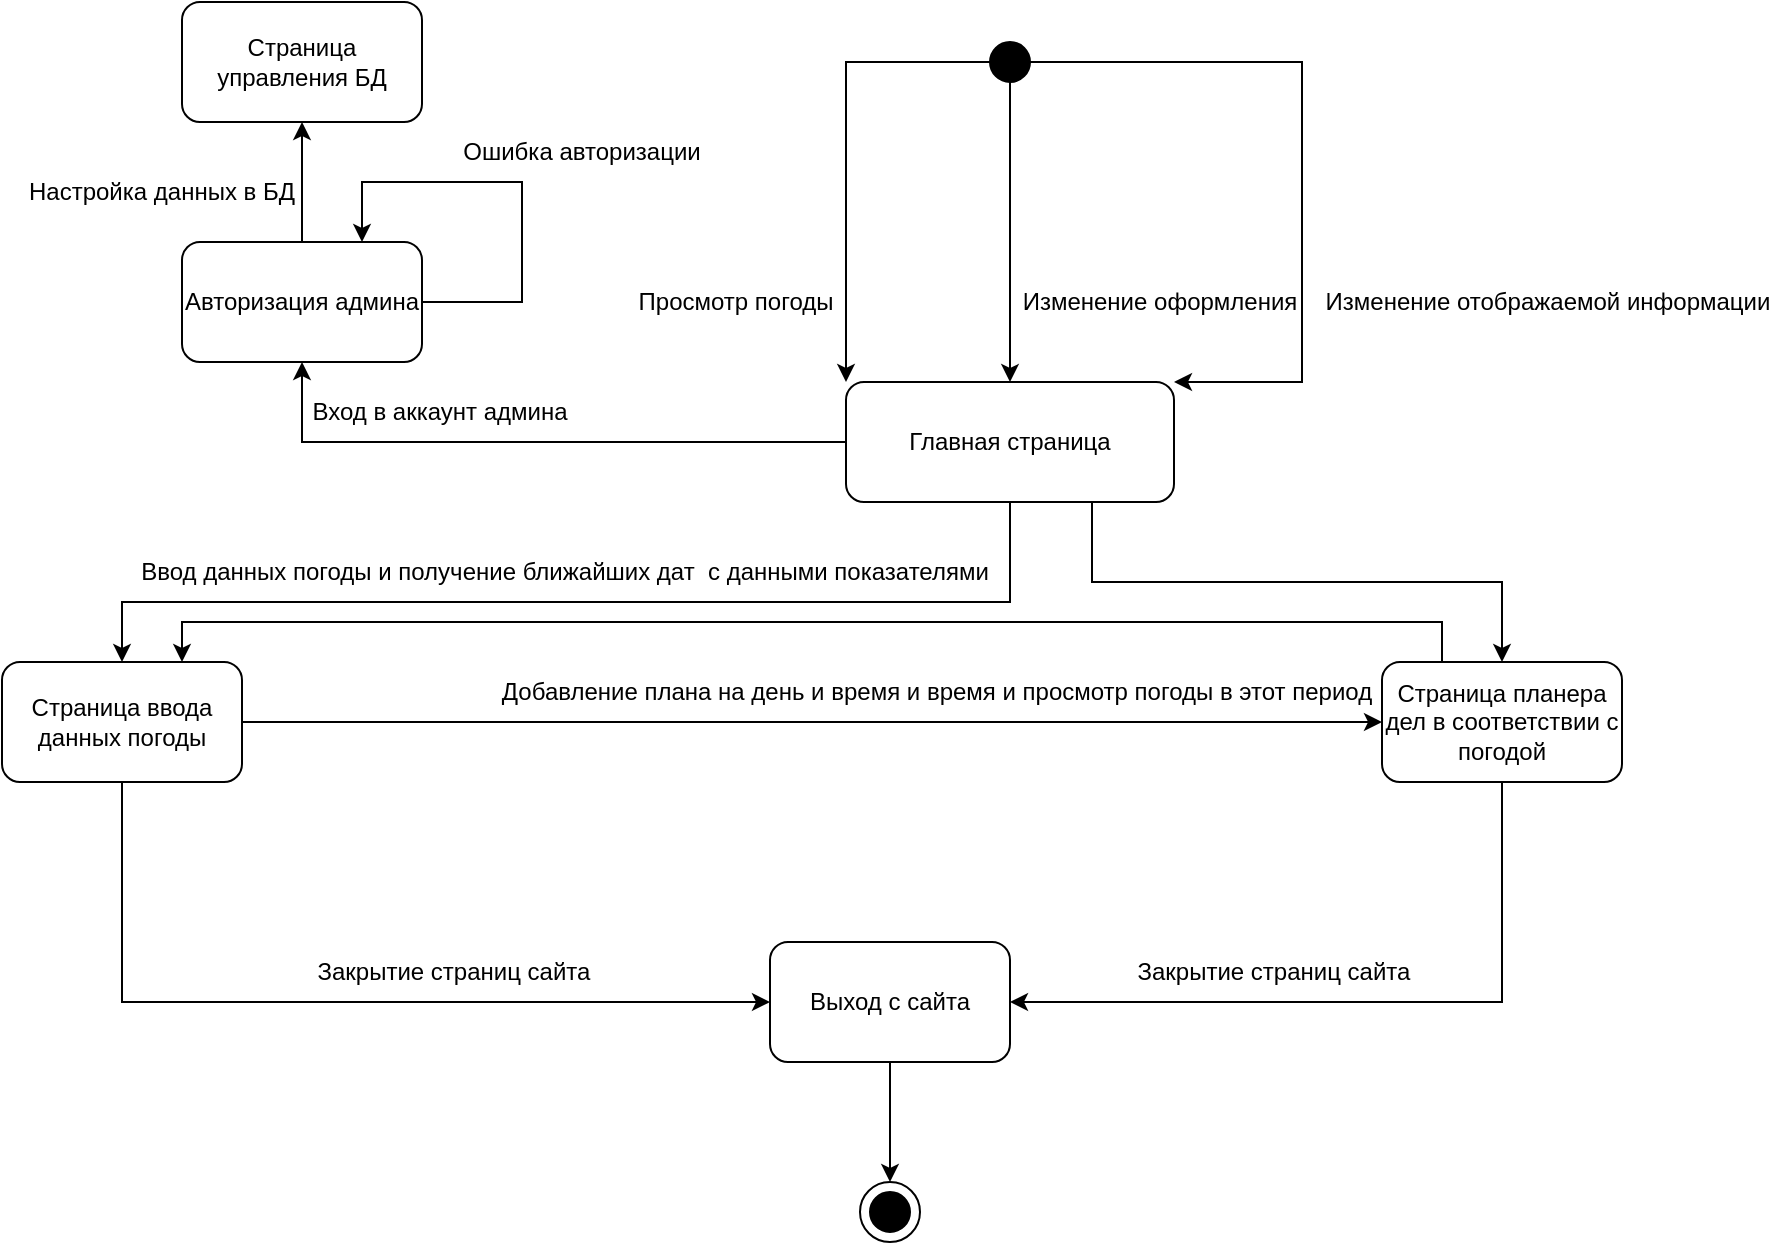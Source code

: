 <mxfile version="21.0.6" type="device"><diagram name="Страница 1" id="Xyx-Na3XWkx9SHhho6tf"><mxGraphModel dx="1195" dy="663" grid="0" gridSize="10" guides="1" tooltips="1" connect="1" arrows="1" fold="1" page="1" pageScale="1" pageWidth="1169" pageHeight="827" math="0" shadow="0"><root><mxCell id="0"/><mxCell id="1" parent="0"/><mxCell id="xjZnsJ1P8GICfFJoYYqm-30" style="edgeStyle=orthogonalEdgeStyle;rounded=0;orthogonalLoop=1;jettySize=auto;html=1;exitX=0.75;exitY=1;exitDx=0;exitDy=0;entryX=0.5;entryY=0;entryDx=0;entryDy=0;" edge="1" parent="1" source="xjZnsJ1P8GICfFJoYYqm-1" target="xjZnsJ1P8GICfFJoYYqm-3"><mxGeometry relative="1" as="geometry"/></mxCell><mxCell id="xjZnsJ1P8GICfFJoYYqm-1" value="Главная страница" style="rounded=1;whiteSpace=wrap;html=1;" vertex="1" parent="1"><mxGeometry x="542" y="260" width="164" height="60" as="geometry"/></mxCell><mxCell id="xjZnsJ1P8GICfFJoYYqm-31" style="edgeStyle=orthogonalEdgeStyle;rounded=0;orthogonalLoop=1;jettySize=auto;html=1;exitX=1;exitY=0.5;exitDx=0;exitDy=0;entryX=0;entryY=0.5;entryDx=0;entryDy=0;" edge="1" parent="1" source="xjZnsJ1P8GICfFJoYYqm-2" target="xjZnsJ1P8GICfFJoYYqm-3"><mxGeometry relative="1" as="geometry"/></mxCell><mxCell id="xjZnsJ1P8GICfFJoYYqm-34" style="edgeStyle=orthogonalEdgeStyle;rounded=0;orthogonalLoop=1;jettySize=auto;html=1;exitX=0.5;exitY=1;exitDx=0;exitDy=0;entryX=0;entryY=0.5;entryDx=0;entryDy=0;" edge="1" parent="1" source="xjZnsJ1P8GICfFJoYYqm-2" target="xjZnsJ1P8GICfFJoYYqm-6"><mxGeometry relative="1" as="geometry"/></mxCell><mxCell id="xjZnsJ1P8GICfFJoYYqm-2" value="Страница ввода данных погоды" style="rounded=1;whiteSpace=wrap;html=1;" vertex="1" parent="1"><mxGeometry x="120" y="400" width="120" height="60" as="geometry"/></mxCell><mxCell id="xjZnsJ1P8GICfFJoYYqm-29" style="edgeStyle=orthogonalEdgeStyle;rounded=0;orthogonalLoop=1;jettySize=auto;html=1;exitX=0.25;exitY=0;exitDx=0;exitDy=0;entryX=0.75;entryY=0;entryDx=0;entryDy=0;" edge="1" parent="1" source="xjZnsJ1P8GICfFJoYYqm-3" target="xjZnsJ1P8GICfFJoYYqm-2"><mxGeometry relative="1" as="geometry"/></mxCell><mxCell id="xjZnsJ1P8GICfFJoYYqm-35" style="edgeStyle=orthogonalEdgeStyle;rounded=0;orthogonalLoop=1;jettySize=auto;html=1;exitX=0.5;exitY=1;exitDx=0;exitDy=0;entryX=1;entryY=0.5;entryDx=0;entryDy=0;" edge="1" parent="1" source="xjZnsJ1P8GICfFJoYYqm-3" target="xjZnsJ1P8GICfFJoYYqm-6"><mxGeometry relative="1" as="geometry"/></mxCell><mxCell id="xjZnsJ1P8GICfFJoYYqm-3" value="Страница планера дел в соответствии с погодой" style="rounded=1;whiteSpace=wrap;html=1;" vertex="1" parent="1"><mxGeometry x="810" y="400" width="120" height="60" as="geometry"/></mxCell><mxCell id="xjZnsJ1P8GICfFJoYYqm-4" value="Страница управления БД" style="rounded=1;whiteSpace=wrap;html=1;" vertex="1" parent="1"><mxGeometry x="210" y="70" width="120" height="60" as="geometry"/></mxCell><mxCell id="xjZnsJ1P8GICfFJoYYqm-5" value="Авторизация админа" style="rounded=1;whiteSpace=wrap;html=1;" vertex="1" parent="1"><mxGeometry x="210" y="190" width="120" height="60" as="geometry"/></mxCell><mxCell id="xjZnsJ1P8GICfFJoYYqm-38" style="edgeStyle=orthogonalEdgeStyle;rounded=0;orthogonalLoop=1;jettySize=auto;html=1;exitX=0.5;exitY=1;exitDx=0;exitDy=0;" edge="1" parent="1" source="xjZnsJ1P8GICfFJoYYqm-6"><mxGeometry relative="1" as="geometry"><mxPoint x="564" y="660" as="targetPoint"/></mxGeometry></mxCell><mxCell id="xjZnsJ1P8GICfFJoYYqm-6" value="Выход с сайта" style="rounded=1;whiteSpace=wrap;html=1;" vertex="1" parent="1"><mxGeometry x="504" y="540" width="120" height="60" as="geometry"/></mxCell><mxCell id="xjZnsJ1P8GICfFJoYYqm-9" value="" style="ellipse;whiteSpace=wrap;html=1;aspect=fixed;" vertex="1" parent="1"><mxGeometry x="549" y="660" width="30" height="30" as="geometry"/></mxCell><mxCell id="xjZnsJ1P8GICfFJoYYqm-10" value="" style="ellipse;whiteSpace=wrap;html=1;aspect=fixed;fillColor=#000000;" vertex="1" parent="1"><mxGeometry x="554" y="665" width="20" height="20" as="geometry"/></mxCell><mxCell id="xjZnsJ1P8GICfFJoYYqm-12" value="" style="endArrow=classic;html=1;rounded=0;exitX=0.5;exitY=1;exitDx=0;exitDy=0;entryX=0;entryY=0;entryDx=0;entryDy=0;" edge="1" parent="1" target="xjZnsJ1P8GICfFJoYYqm-1"><mxGeometry width="50" height="50" relative="1" as="geometry"><mxPoint x="624" y="100" as="sourcePoint"/><mxPoint x="590" y="110" as="targetPoint"/><Array as="points"><mxPoint x="542" y="100"/></Array></mxGeometry></mxCell><mxCell id="xjZnsJ1P8GICfFJoYYqm-13" value="" style="endArrow=classic;html=1;rounded=0;exitX=0.5;exitY=1;exitDx=0;exitDy=0;entryX=0.5;entryY=0;entryDx=0;entryDy=0;" edge="1" parent="1" target="xjZnsJ1P8GICfFJoYYqm-1"><mxGeometry width="50" height="50" relative="1" as="geometry"><mxPoint x="624" y="100" as="sourcePoint"/><mxPoint x="519" y="280" as="targetPoint"/></mxGeometry></mxCell><mxCell id="xjZnsJ1P8GICfFJoYYqm-14" value="" style="endArrow=classic;html=1;rounded=0;exitX=0.5;exitY=1;exitDx=0;exitDy=0;entryX=1;entryY=0;entryDx=0;entryDy=0;" edge="1" parent="1" target="xjZnsJ1P8GICfFJoYYqm-1"><mxGeometry width="50" height="50" relative="1" as="geometry"><mxPoint x="624" y="100" as="sourcePoint"/><mxPoint x="684" y="270" as="targetPoint"/><Array as="points"><mxPoint x="770" y="100"/><mxPoint x="770" y="260"/></Array></mxGeometry></mxCell><mxCell id="xjZnsJ1P8GICfFJoYYqm-15" value="Просмотр погоды" style="text;html=1;strokeColor=none;fillColor=none;align=center;verticalAlign=middle;whiteSpace=wrap;rounded=0;rotation=0;" vertex="1" parent="1"><mxGeometry x="432" y="205" width="110" height="30" as="geometry"/></mxCell><mxCell id="xjZnsJ1P8GICfFJoYYqm-17" value="Изменение отображаемой информации" style="text;html=1;strokeColor=none;fillColor=none;align=center;verticalAlign=middle;whiteSpace=wrap;rounded=0;rotation=0;" vertex="1" parent="1"><mxGeometry x="780" y="205" width="226" height="30" as="geometry"/></mxCell><mxCell id="xjZnsJ1P8GICfFJoYYqm-18" value="Изменение оформления" style="text;html=1;strokeColor=none;fillColor=none;align=center;verticalAlign=middle;whiteSpace=wrap;rounded=0;rotation=0;" vertex="1" parent="1"><mxGeometry x="614" y="205.0" width="170" height="30" as="geometry"/></mxCell><mxCell id="xjZnsJ1P8GICfFJoYYqm-19" value="" style="endArrow=classic;html=1;rounded=0;exitX=0;exitY=0.5;exitDx=0;exitDy=0;entryX=0.5;entryY=1;entryDx=0;entryDy=0;" edge="1" parent="1" source="xjZnsJ1P8GICfFJoYYqm-1" target="xjZnsJ1P8GICfFJoYYqm-5"><mxGeometry width="50" height="50" relative="1" as="geometry"><mxPoint x="440" y="320" as="sourcePoint"/><mxPoint x="490" y="270" as="targetPoint"/><Array as="points"><mxPoint x="270" y="290"/></Array></mxGeometry></mxCell><mxCell id="xjZnsJ1P8GICfFJoYYqm-21" value="" style="endArrow=classic;html=1;rounded=0;entryX=0.5;entryY=0;entryDx=0;entryDy=0;" edge="1" parent="1" target="xjZnsJ1P8GICfFJoYYqm-2"><mxGeometry width="50" height="50" relative="1" as="geometry"><mxPoint x="624" y="320" as="sourcePoint"/><mxPoint x="674" y="270" as="targetPoint"/><Array as="points"><mxPoint x="624" y="370"/><mxPoint x="180" y="370"/></Array></mxGeometry></mxCell><mxCell id="xjZnsJ1P8GICfFJoYYqm-22" value="" style="endArrow=classic;html=1;rounded=0;entryX=0.75;entryY=0;entryDx=0;entryDy=0;" edge="1" parent="1" target="xjZnsJ1P8GICfFJoYYqm-5"><mxGeometry width="50" height="50" relative="1" as="geometry"><mxPoint x="330" y="220" as="sourcePoint"/><mxPoint x="380" y="170" as="targetPoint"/><Array as="points"><mxPoint x="380" y="220"/><mxPoint x="380" y="160"/><mxPoint x="300" y="160"/></Array></mxGeometry></mxCell><mxCell id="xjZnsJ1P8GICfFJoYYqm-23" value="" style="endArrow=classic;html=1;rounded=0;entryX=0.5;entryY=1;entryDx=0;entryDy=0;" edge="1" parent="1" target="xjZnsJ1P8GICfFJoYYqm-4"><mxGeometry width="50" height="50" relative="1" as="geometry"><mxPoint x="270" y="190" as="sourcePoint"/><mxPoint x="320" y="140" as="targetPoint"/></mxGeometry></mxCell><mxCell id="xjZnsJ1P8GICfFJoYYqm-24" value="Настройка данных в БД" style="text;html=1;strokeColor=none;fillColor=none;align=center;verticalAlign=middle;whiteSpace=wrap;rounded=0;rotation=0;" vertex="1" parent="1"><mxGeometry x="130" y="150" width="140" height="30" as="geometry"/></mxCell><mxCell id="xjZnsJ1P8GICfFJoYYqm-26" value="Ошибка авторизации" style="text;html=1;strokeColor=none;fillColor=none;align=center;verticalAlign=middle;whiteSpace=wrap;rounded=0;rotation=0;" vertex="1" parent="1"><mxGeometry x="340" y="130" width="140" height="30" as="geometry"/></mxCell><mxCell id="xjZnsJ1P8GICfFJoYYqm-27" value="" style="ellipse;whiteSpace=wrap;html=1;aspect=fixed;fillColor=#000000;" vertex="1" parent="1"><mxGeometry x="614" y="90" width="20" height="20" as="geometry"/></mxCell><mxCell id="xjZnsJ1P8GICfFJoYYqm-28" value="Ввод данных погоды и получение ближайших дат&amp;nbsp; с данными показателями" style="text;html=1;strokeColor=none;fillColor=none;align=center;verticalAlign=middle;whiteSpace=wrap;rounded=0;rotation=0;" vertex="1" parent="1"><mxGeometry x="179" y="340" width="445" height="30" as="geometry"/></mxCell><mxCell id="xjZnsJ1P8GICfFJoYYqm-32" value="Добавление плана на день и время и время и просмотр погоды в этот период" style="text;html=1;strokeColor=none;fillColor=none;align=center;verticalAlign=middle;whiteSpace=wrap;rounded=0;rotation=0;" vertex="1" parent="1"><mxGeometry x="365" y="400" width="445" height="30" as="geometry"/></mxCell><mxCell id="xjZnsJ1P8GICfFJoYYqm-33" value="Вход в аккаунт админа" style="text;html=1;strokeColor=none;fillColor=none;align=center;verticalAlign=middle;whiteSpace=wrap;rounded=0;rotation=0;" vertex="1" parent="1"><mxGeometry x="270" y="260" width="138" height="30" as="geometry"/></mxCell><mxCell id="xjZnsJ1P8GICfFJoYYqm-36" value="Закрытие страниц сайта" style="text;html=1;strokeColor=none;fillColor=none;align=center;verticalAlign=middle;whiteSpace=wrap;rounded=0;rotation=0;" vertex="1" parent="1"><mxGeometry x="270" y="540" width="152" height="30" as="geometry"/></mxCell><mxCell id="xjZnsJ1P8GICfFJoYYqm-37" value="Закрытие страниц сайта" style="text;html=1;strokeColor=none;fillColor=none;align=center;verticalAlign=middle;whiteSpace=wrap;rounded=0;rotation=0;" vertex="1" parent="1"><mxGeometry x="680" y="540" width="152" height="30" as="geometry"/></mxCell></root></mxGraphModel></diagram></mxfile>